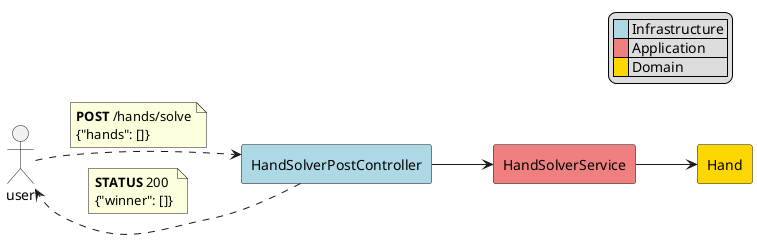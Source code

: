 @startuml "handSolver"
allow_mixing
left to right direction
legend top right
    |<#LightBlue>    | Infrastructure |
    |<#LightCoral>   | Application |
    |<#Gold>  | Domain |
endlegend
Actor user
rectangle HandSolverPostController #LightBlue
rectangle HandSolverService #LightCoral
rectangle Hand #Gold
user ..>  HandSolverPostController
note top on link
<b>POST</b> /hands/solve
{"hands": []}
end note
HandSolverPostController --> HandSolverService
HandSolverService --> Hand

HandSolverPostController ..> user
note top on link
<b>STATUS</b> 200
{"winner": []}
end note
@enduml
